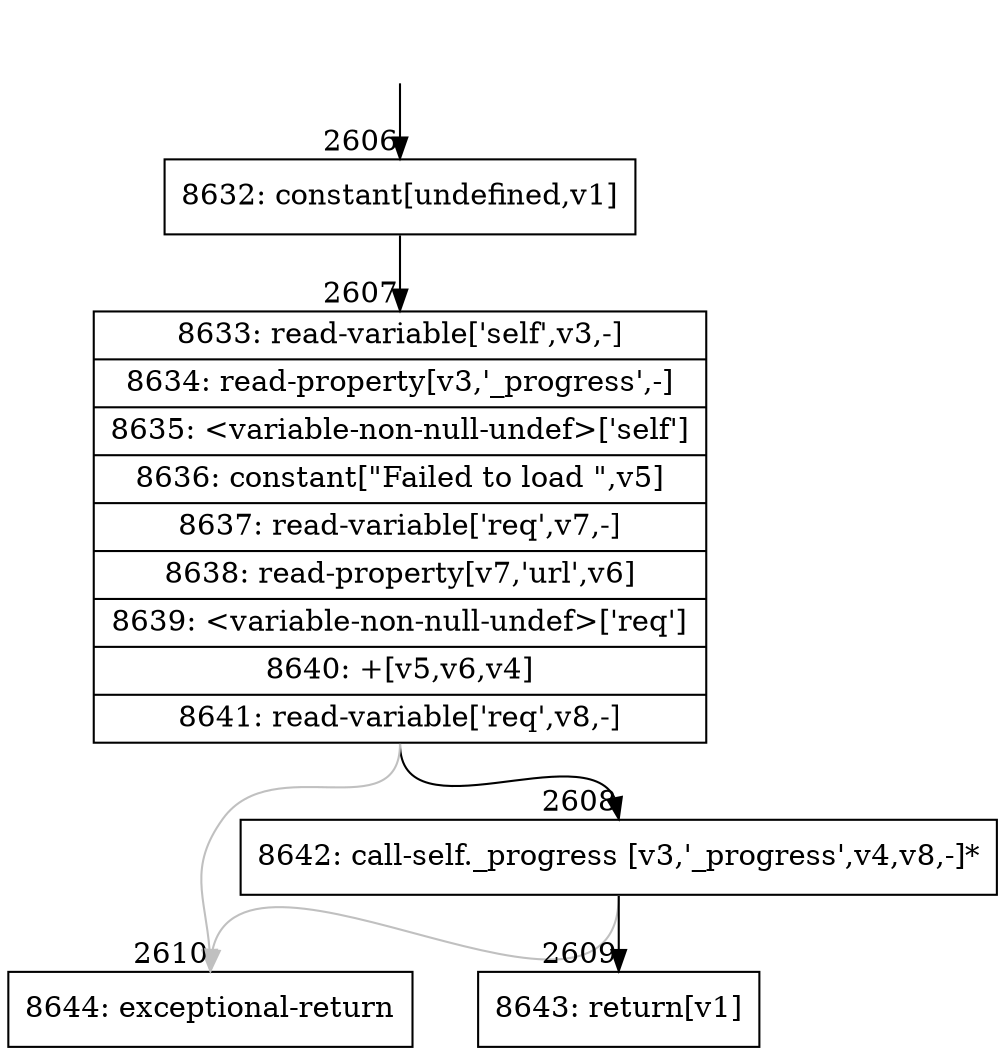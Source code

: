 digraph {
rankdir="TD"
BB_entry131[shape=none,label=""];
BB_entry131 -> BB2606 [tailport=s, headport=n, headlabel="    2606"]
BB2606 [shape=record label="{8632: constant[undefined,v1]}" ] 
BB2606 -> BB2607 [tailport=s, headport=n, headlabel="      2607"]
BB2607 [shape=record label="{8633: read-variable['self',v3,-]|8634: read-property[v3,'_progress',-]|8635: \<variable-non-null-undef\>['self']|8636: constant[\"Failed to load \",v5]|8637: read-variable['req',v7,-]|8638: read-property[v7,'url',v6]|8639: \<variable-non-null-undef\>['req']|8640: +[v5,v6,v4]|8641: read-variable['req',v8,-]}" ] 
BB2607 -> BB2608 [tailport=s, headport=n, headlabel="      2608"]
BB2607 -> BB2610 [tailport=s, headport=n, color=gray, headlabel="      2610"]
BB2608 [shape=record label="{8642: call-self._progress [v3,'_progress',v4,v8,-]*}" ] 
BB2608 -> BB2609 [tailport=s, headport=n, headlabel="      2609"]
BB2608 -> BB2610 [tailport=s, headport=n, color=gray]
BB2609 [shape=record label="{8643: return[v1]}" ] 
BB2610 [shape=record label="{8644: exceptional-return}" ] 
//#$~ 4619
}
